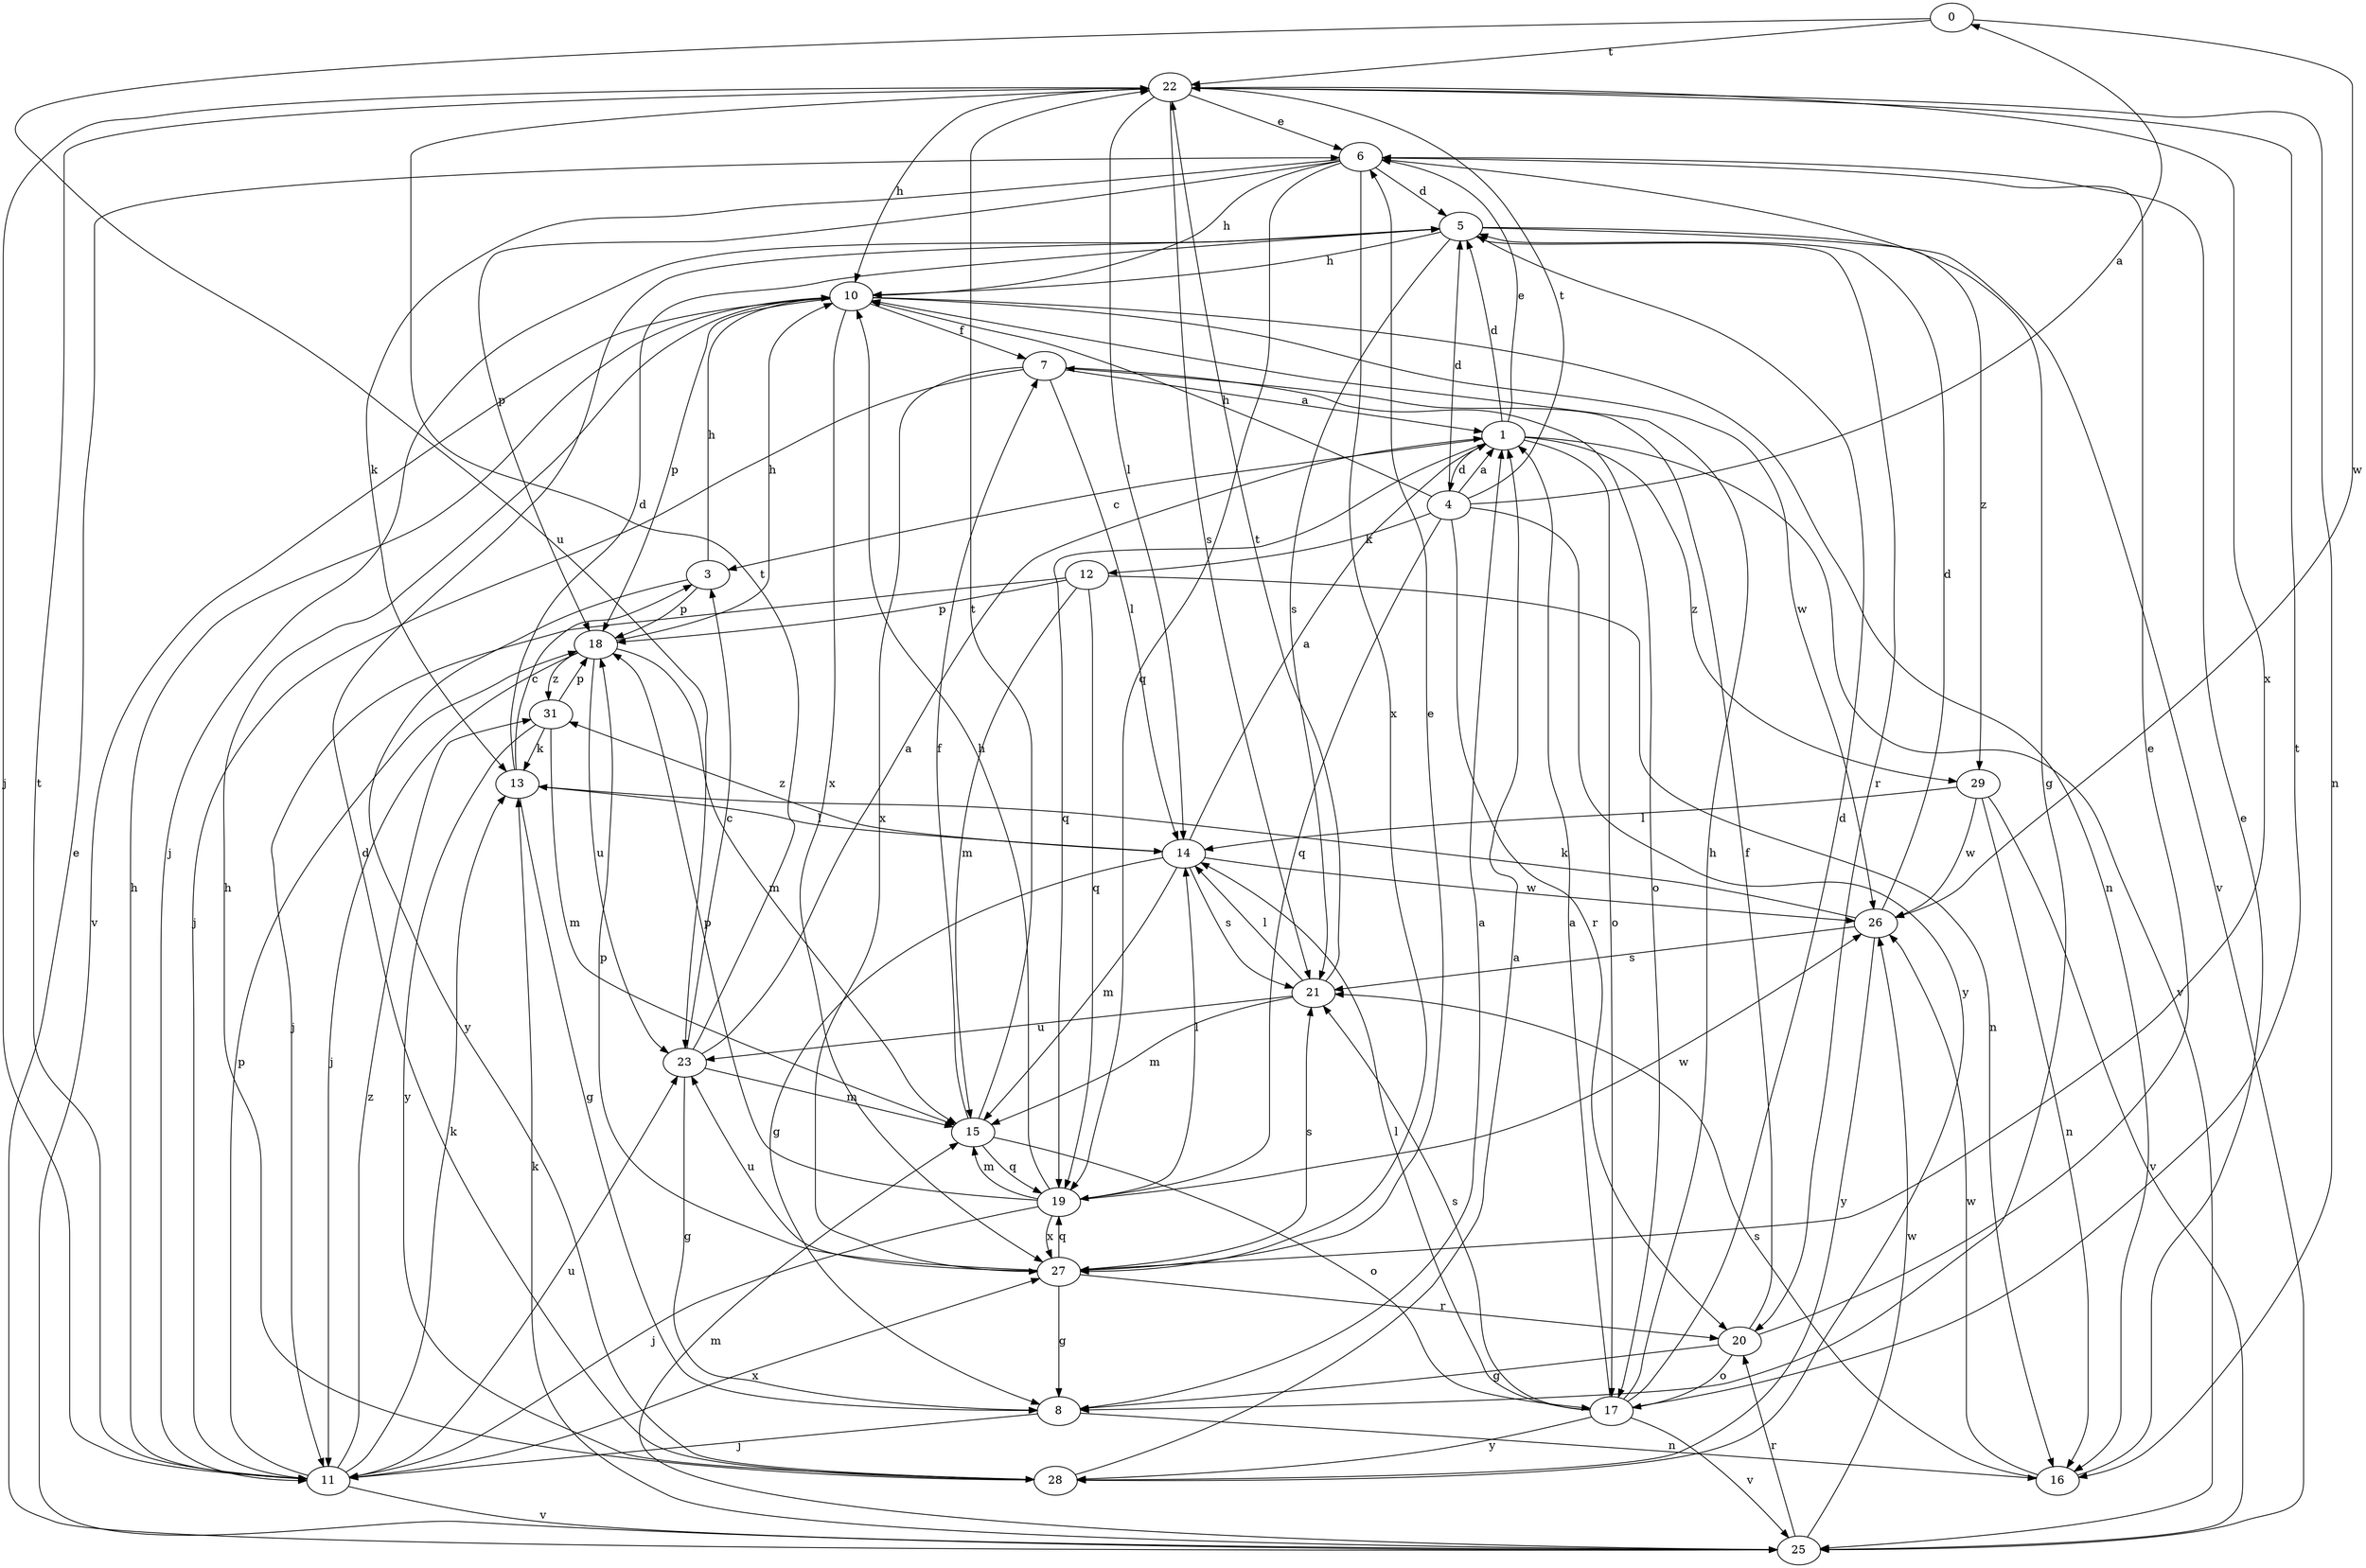 strict digraph  {
0;
1;
3;
4;
5;
6;
7;
8;
10;
11;
12;
13;
14;
15;
16;
17;
18;
19;
20;
21;
22;
23;
25;
26;
27;
28;
29;
31;
0 -> 22  [label=t];
0 -> 23  [label=u];
0 -> 26  [label=w];
1 -> 3  [label=c];
1 -> 4  [label=d];
1 -> 5  [label=d];
1 -> 6  [label=e];
1 -> 17  [label=o];
1 -> 19  [label=q];
1 -> 25  [label=v];
1 -> 29  [label=z];
3 -> 10  [label=h];
3 -> 18  [label=p];
3 -> 28  [label=y];
4 -> 0  [label=a];
4 -> 1  [label=a];
4 -> 5  [label=d];
4 -> 10  [label=h];
4 -> 12  [label=k];
4 -> 19  [label=q];
4 -> 20  [label=r];
4 -> 22  [label=t];
4 -> 28  [label=y];
5 -> 10  [label=h];
5 -> 11  [label=j];
5 -> 20  [label=r];
5 -> 21  [label=s];
5 -> 25  [label=v];
5 -> 29  [label=z];
6 -> 5  [label=d];
6 -> 8  [label=g];
6 -> 10  [label=h];
6 -> 13  [label=k];
6 -> 18  [label=p];
6 -> 19  [label=q];
6 -> 27  [label=x];
7 -> 1  [label=a];
7 -> 11  [label=j];
7 -> 14  [label=l];
7 -> 17  [label=o];
7 -> 27  [label=x];
8 -> 1  [label=a];
8 -> 11  [label=j];
8 -> 16  [label=n];
10 -> 7  [label=f];
10 -> 16  [label=n];
10 -> 18  [label=p];
10 -> 25  [label=v];
10 -> 26  [label=w];
10 -> 27  [label=x];
11 -> 10  [label=h];
11 -> 13  [label=k];
11 -> 18  [label=p];
11 -> 22  [label=t];
11 -> 23  [label=u];
11 -> 25  [label=v];
11 -> 27  [label=x];
11 -> 31  [label=z];
12 -> 11  [label=j];
12 -> 15  [label=m];
12 -> 16  [label=n];
12 -> 18  [label=p];
12 -> 19  [label=q];
13 -> 3  [label=c];
13 -> 5  [label=d];
13 -> 8  [label=g];
13 -> 14  [label=l];
14 -> 1  [label=a];
14 -> 8  [label=g];
14 -> 15  [label=m];
14 -> 21  [label=s];
14 -> 26  [label=w];
14 -> 31  [label=z];
15 -> 7  [label=f];
15 -> 17  [label=o];
15 -> 19  [label=q];
15 -> 22  [label=t];
16 -> 6  [label=e];
16 -> 21  [label=s];
16 -> 26  [label=w];
17 -> 1  [label=a];
17 -> 5  [label=d];
17 -> 10  [label=h];
17 -> 14  [label=l];
17 -> 21  [label=s];
17 -> 22  [label=t];
17 -> 25  [label=v];
17 -> 28  [label=y];
18 -> 10  [label=h];
18 -> 11  [label=j];
18 -> 15  [label=m];
18 -> 23  [label=u];
18 -> 31  [label=z];
19 -> 10  [label=h];
19 -> 11  [label=j];
19 -> 14  [label=l];
19 -> 15  [label=m];
19 -> 18  [label=p];
19 -> 26  [label=w];
19 -> 27  [label=x];
20 -> 6  [label=e];
20 -> 7  [label=f];
20 -> 8  [label=g];
20 -> 17  [label=o];
21 -> 14  [label=l];
21 -> 15  [label=m];
21 -> 22  [label=t];
21 -> 23  [label=u];
22 -> 6  [label=e];
22 -> 10  [label=h];
22 -> 11  [label=j];
22 -> 14  [label=l];
22 -> 16  [label=n];
22 -> 21  [label=s];
22 -> 27  [label=x];
23 -> 1  [label=a];
23 -> 3  [label=c];
23 -> 8  [label=g];
23 -> 15  [label=m];
23 -> 22  [label=t];
25 -> 6  [label=e];
25 -> 13  [label=k];
25 -> 15  [label=m];
25 -> 20  [label=r];
25 -> 26  [label=w];
26 -> 5  [label=d];
26 -> 13  [label=k];
26 -> 21  [label=s];
26 -> 28  [label=y];
27 -> 6  [label=e];
27 -> 8  [label=g];
27 -> 18  [label=p];
27 -> 19  [label=q];
27 -> 20  [label=r];
27 -> 21  [label=s];
27 -> 23  [label=u];
28 -> 1  [label=a];
28 -> 5  [label=d];
28 -> 10  [label=h];
29 -> 14  [label=l];
29 -> 16  [label=n];
29 -> 25  [label=v];
29 -> 26  [label=w];
31 -> 13  [label=k];
31 -> 15  [label=m];
31 -> 18  [label=p];
31 -> 28  [label=y];
}
